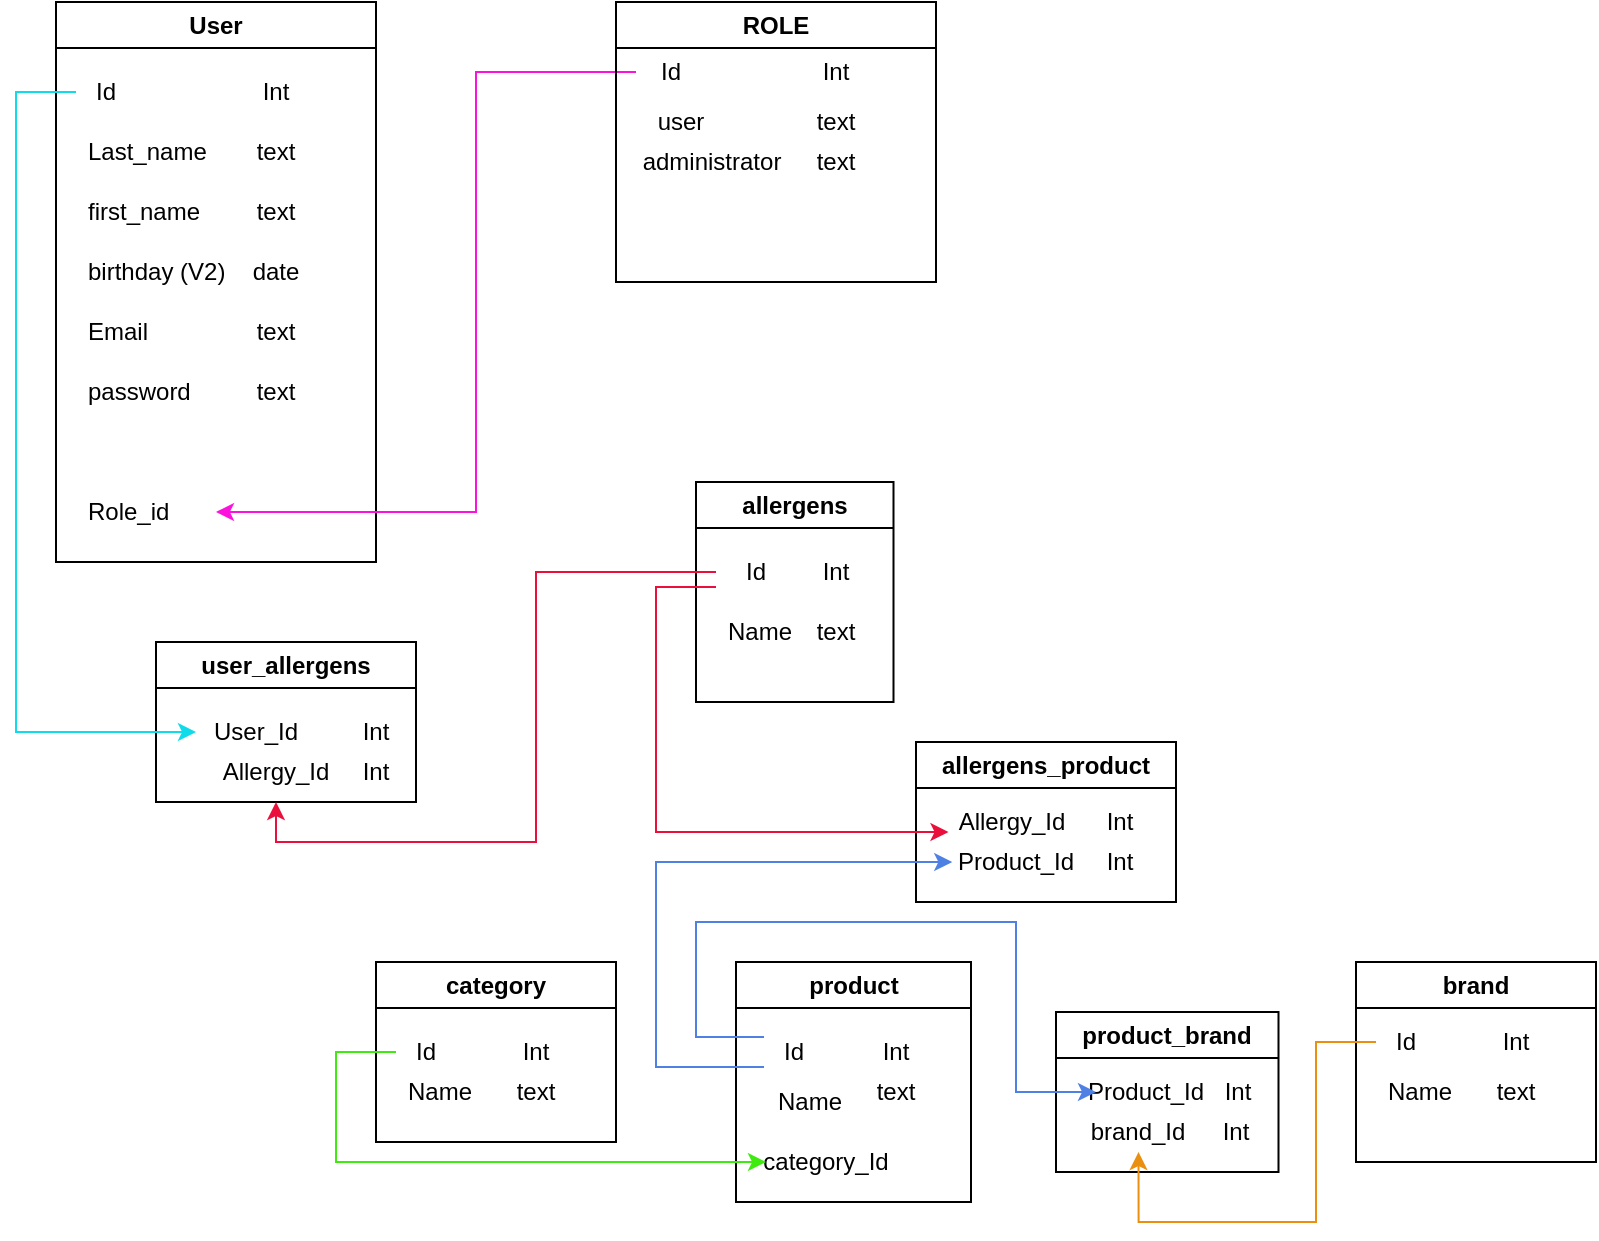 <mxfile>
    <diagram id="XanyXTjEwMcWgTQQvCqA" name="Page-1">
        <mxGraphModel dx="1147" dy="536" grid="1" gridSize="10" guides="1" tooltips="1" connect="1" arrows="1" fold="1" page="1" pageScale="1" pageWidth="827" pageHeight="1169" math="0" shadow="0">
            <root>
                <mxCell id="0"/>
                <mxCell id="1" parent="0"/>
                <mxCell id="2" value="User" style="swimlane;whiteSpace=wrap;html=1;" parent="1" vertex="1">
                    <mxGeometry x="40" y="40" width="160" height="280" as="geometry"/>
                </mxCell>
                <mxCell id="3" value="Last_name" style="text;strokeColor=none;fillColor=none;align=left;verticalAlign=middle;spacingLeft=4;spacingRight=4;overflow=hidden;points=[[0,0.5],[1,0.5]];portConstraint=eastwest;rotatable=0;whiteSpace=wrap;html=1;" parent="2" vertex="1">
                    <mxGeometry x="10" y="60" width="80" height="30" as="geometry"/>
                </mxCell>
                <mxCell id="4" value="first_name" style="text;strokeColor=none;fillColor=none;align=left;verticalAlign=middle;spacingLeft=4;spacingRight=4;overflow=hidden;points=[[0,0.5],[1,0.5]];portConstraint=eastwest;rotatable=0;whiteSpace=wrap;html=1;" parent="2" vertex="1">
                    <mxGeometry x="10" y="90" width="80" height="30" as="geometry"/>
                </mxCell>
                <mxCell id="5" value="birthday (V2)" style="text;strokeColor=none;fillColor=none;align=left;verticalAlign=middle;spacingLeft=4;spacingRight=4;overflow=hidden;points=[[0,0.5],[1,0.5]];portConstraint=eastwest;rotatable=0;whiteSpace=wrap;html=1;" parent="2" vertex="1">
                    <mxGeometry x="10" y="120" width="80" height="30" as="geometry"/>
                </mxCell>
                <mxCell id="6" value="Email" style="text;strokeColor=none;fillColor=none;align=left;verticalAlign=middle;spacingLeft=4;spacingRight=4;overflow=hidden;points=[[0,0.5],[1,0.5]];portConstraint=eastwest;rotatable=0;whiteSpace=wrap;html=1;" parent="2" vertex="1">
                    <mxGeometry x="10" y="150" width="70" height="30" as="geometry"/>
                </mxCell>
                <mxCell id="7" value="password" style="text;strokeColor=none;fillColor=none;align=left;verticalAlign=middle;spacingLeft=4;spacingRight=4;overflow=hidden;points=[[0,0.5],[1,0.5]];portConstraint=eastwest;rotatable=0;whiteSpace=wrap;html=1;" parent="2" vertex="1">
                    <mxGeometry x="10" y="180" width="70" height="30" as="geometry"/>
                </mxCell>
                <mxCell id="8" value="Id" style="text;html=1;strokeColor=none;fillColor=none;align=center;verticalAlign=middle;whiteSpace=wrap;rounded=0;" parent="2" vertex="1">
                    <mxGeometry x="10" y="30" width="30" height="30" as="geometry"/>
                </mxCell>
                <mxCell id="9" value="Int" style="text;html=1;strokeColor=none;fillColor=none;align=center;verticalAlign=middle;whiteSpace=wrap;rounded=0;" parent="2" vertex="1">
                    <mxGeometry x="80" y="30" width="60" height="30" as="geometry"/>
                </mxCell>
                <mxCell id="10" value="text" style="text;html=1;strokeColor=none;fillColor=none;align=center;verticalAlign=middle;whiteSpace=wrap;rounded=0;" parent="2" vertex="1">
                    <mxGeometry x="80" y="60" width="60" height="30" as="geometry"/>
                </mxCell>
                <mxCell id="11" value="text" style="text;html=1;strokeColor=none;fillColor=none;align=center;verticalAlign=middle;whiteSpace=wrap;rounded=0;" parent="2" vertex="1">
                    <mxGeometry x="80" y="90" width="60" height="30" as="geometry"/>
                </mxCell>
                <mxCell id="12" value="date" style="text;html=1;strokeColor=none;fillColor=none;align=center;verticalAlign=middle;whiteSpace=wrap;rounded=0;" parent="2" vertex="1">
                    <mxGeometry x="80" y="120" width="60" height="30" as="geometry"/>
                </mxCell>
                <mxCell id="13" value="text" style="text;html=1;strokeColor=none;fillColor=none;align=center;verticalAlign=middle;whiteSpace=wrap;rounded=0;" parent="2" vertex="1">
                    <mxGeometry x="80" y="150" width="60" height="30" as="geometry"/>
                </mxCell>
                <mxCell id="14" value="text" style="text;html=1;strokeColor=none;fillColor=none;align=center;verticalAlign=middle;whiteSpace=wrap;rounded=0;" parent="2" vertex="1">
                    <mxGeometry x="80" y="180" width="60" height="30" as="geometry"/>
                </mxCell>
                <mxCell id="15" value="Role_id" style="text;strokeColor=none;fillColor=none;align=left;verticalAlign=middle;spacingLeft=4;spacingRight=4;overflow=hidden;points=[[0,0.5],[1,0.5]];portConstraint=eastwest;rotatable=0;whiteSpace=wrap;html=1;" parent="2" vertex="1">
                    <mxGeometry x="10" y="240" width="70" height="30" as="geometry"/>
                </mxCell>
                <mxCell id="16" value="allergens" style="swimlane;whiteSpace=wrap;html=1;" parent="1" vertex="1">
                    <mxGeometry x="360" y="280" width="98.75" height="110" as="geometry"/>
                </mxCell>
                <mxCell id="17" value="Name" style="text;strokeColor=none;fillColor=none;align=left;verticalAlign=middle;spacingLeft=4;spacingRight=4;overflow=hidden;points=[[0,0.5],[1,0.5]];portConstraint=eastwest;rotatable=0;whiteSpace=wrap;html=1;" parent="16" vertex="1">
                    <mxGeometry x="10" y="60" width="80" height="30" as="geometry"/>
                </mxCell>
                <mxCell id="18" value="Id" style="text;html=1;strokeColor=none;fillColor=none;align=center;verticalAlign=middle;whiteSpace=wrap;rounded=0;" parent="16" vertex="1">
                    <mxGeometry x="10" y="30" width="40" height="30" as="geometry"/>
                </mxCell>
                <mxCell id="19" value="Int" style="text;html=1;strokeColor=none;fillColor=none;align=center;verticalAlign=middle;whiteSpace=wrap;rounded=0;" parent="16" vertex="1">
                    <mxGeometry x="40" y="30" width="60" height="30" as="geometry"/>
                </mxCell>
                <mxCell id="20" value="text" style="text;html=1;strokeColor=none;fillColor=none;align=center;verticalAlign=middle;whiteSpace=wrap;rounded=0;" parent="16" vertex="1">
                    <mxGeometry x="40" y="60" width="60" height="30" as="geometry"/>
                </mxCell>
                <mxCell id="21" style="edgeStyle=orthogonalEdgeStyle;rounded=0;orthogonalLoop=1;jettySize=auto;html=1;exitX=0;exitY=0.5;exitDx=0;exitDy=0;strokeColor=#fd12dd;" parent="1" source="25" target="15" edge="1">
                    <mxGeometry relative="1" as="geometry">
                        <Array as="points">
                            <mxPoint x="250" y="75"/>
                            <mxPoint x="250" y="295"/>
                        </Array>
                    </mxGeometry>
                </mxCell>
                <mxCell id="22" value="ROLE" style="swimlane;whiteSpace=wrap;html=1;" parent="1" vertex="1">
                    <mxGeometry x="320" y="40" width="160" height="140" as="geometry"/>
                </mxCell>
                <mxCell id="23" value="user" style="text;html=1;strokeColor=none;fillColor=none;align=center;verticalAlign=middle;whiteSpace=wrap;rounded=0;" parent="22" vertex="1">
                    <mxGeometry x="10" y="50" width="45" height="20" as="geometry"/>
                </mxCell>
                <mxCell id="24" value="administrator" style="text;html=1;strokeColor=none;fillColor=none;align=center;verticalAlign=middle;whiteSpace=wrap;rounded=0;" parent="22" vertex="1">
                    <mxGeometry x="12.5" y="75" width="70" height="10" as="geometry"/>
                </mxCell>
                <mxCell id="25" value="Id" style="text;html=1;strokeColor=none;fillColor=none;align=center;verticalAlign=middle;whiteSpace=wrap;rounded=0;" parent="22" vertex="1">
                    <mxGeometry x="10" y="20" width="35" height="30" as="geometry"/>
                </mxCell>
                <mxCell id="26" value="Int" style="text;html=1;strokeColor=none;fillColor=none;align=center;verticalAlign=middle;whiteSpace=wrap;rounded=0;" parent="22" vertex="1">
                    <mxGeometry x="80" y="20" width="60" height="30" as="geometry"/>
                </mxCell>
                <mxCell id="27" value="text" style="text;html=1;strokeColor=none;fillColor=none;align=center;verticalAlign=middle;whiteSpace=wrap;rounded=0;" parent="22" vertex="1">
                    <mxGeometry x="80" y="45" width="60" height="30" as="geometry"/>
                </mxCell>
                <mxCell id="28" value="text" style="text;html=1;strokeColor=none;fillColor=none;align=center;verticalAlign=middle;whiteSpace=wrap;rounded=0;" parent="22" vertex="1">
                    <mxGeometry x="80" y="65" width="60" height="30" as="geometry"/>
                </mxCell>
                <mxCell id="29" value="category" style="swimlane;whiteSpace=wrap;html=1;startSize=23;" parent="1" vertex="1">
                    <mxGeometry x="200" y="520" width="120" height="90" as="geometry"/>
                </mxCell>
                <mxCell id="30" value="Name" style="text;strokeColor=none;fillColor=none;align=left;verticalAlign=middle;spacingLeft=4;spacingRight=4;overflow=hidden;points=[[0,0.5],[1,0.5]];portConstraint=eastwest;rotatable=0;whiteSpace=wrap;html=1;" parent="29" vertex="1">
                    <mxGeometry x="10" y="50" width="80" height="30" as="geometry"/>
                </mxCell>
                <mxCell id="31" value="Id" style="text;html=1;strokeColor=none;fillColor=none;align=center;verticalAlign=middle;whiteSpace=wrap;rounded=0;" parent="29" vertex="1">
                    <mxGeometry x="10" y="30" width="30" height="30" as="geometry"/>
                </mxCell>
                <mxCell id="32" value="Int" style="text;html=1;strokeColor=none;fillColor=none;align=center;verticalAlign=middle;whiteSpace=wrap;rounded=0;" parent="29" vertex="1">
                    <mxGeometry x="50" y="30" width="60" height="30" as="geometry"/>
                </mxCell>
                <mxCell id="33" value="text" style="text;html=1;strokeColor=none;fillColor=none;align=center;verticalAlign=middle;whiteSpace=wrap;rounded=0;" parent="29" vertex="1">
                    <mxGeometry x="50" y="50" width="60" height="30" as="geometry"/>
                </mxCell>
                <mxCell id="34" value="brand" style="swimlane;whiteSpace=wrap;html=1;startSize=23;" parent="1" vertex="1">
                    <mxGeometry x="690" y="520" width="120" height="100" as="geometry"/>
                </mxCell>
                <mxCell id="35" value="Name" style="text;strokeColor=none;fillColor=none;align=left;verticalAlign=middle;spacingLeft=4;spacingRight=4;overflow=hidden;points=[[0,0.5],[1,0.5]];portConstraint=eastwest;rotatable=0;whiteSpace=wrap;html=1;" parent="34" vertex="1">
                    <mxGeometry x="10" y="50" width="80" height="30" as="geometry"/>
                </mxCell>
                <mxCell id="36" value="Id" style="text;html=1;strokeColor=none;fillColor=none;align=center;verticalAlign=middle;whiteSpace=wrap;rounded=0;" parent="34" vertex="1">
                    <mxGeometry x="10" y="30" width="30" height="20" as="geometry"/>
                </mxCell>
                <mxCell id="37" value="Int" style="text;html=1;strokeColor=none;fillColor=none;align=center;verticalAlign=middle;whiteSpace=wrap;rounded=0;" parent="34" vertex="1">
                    <mxGeometry x="65" y="30" width="30" height="20" as="geometry"/>
                </mxCell>
                <mxCell id="38" value="text" style="text;html=1;strokeColor=none;fillColor=none;align=center;verticalAlign=middle;whiteSpace=wrap;rounded=0;" parent="34" vertex="1">
                    <mxGeometry x="50" y="50" width="60" height="30" as="geometry"/>
                </mxCell>
                <mxCell id="39" value="product" style="swimlane;whiteSpace=wrap;html=1;" parent="1" vertex="1">
                    <mxGeometry x="380" y="520" width="117.5" height="120" as="geometry"/>
                </mxCell>
                <mxCell id="40" value="Name" style="text;strokeColor=none;fillColor=none;align=left;verticalAlign=middle;spacingLeft=4;spacingRight=4;overflow=hidden;points=[[0,0.5],[1,0.5]];portConstraint=eastwest;rotatable=0;whiteSpace=wrap;html=1;" parent="39" vertex="1">
                    <mxGeometry x="15" y="60" width="50" height="20" as="geometry"/>
                </mxCell>
                <mxCell id="41" value="Id" style="text;html=1;strokeColor=none;fillColor=none;align=center;verticalAlign=middle;whiteSpace=wrap;rounded=0;" parent="39" vertex="1">
                    <mxGeometry x="14" y="30" width="30" height="30" as="geometry"/>
                </mxCell>
                <mxCell id="42" value="Int" style="text;html=1;strokeColor=none;fillColor=none;align=center;verticalAlign=middle;whiteSpace=wrap;rounded=0;" parent="39" vertex="1">
                    <mxGeometry x="65" y="30" width="30" height="30" as="geometry"/>
                </mxCell>
                <mxCell id="43" value="text" style="text;html=1;strokeColor=none;fillColor=none;align=center;verticalAlign=middle;whiteSpace=wrap;rounded=0;" parent="39" vertex="1">
                    <mxGeometry x="60" y="50" width="40" height="30" as="geometry"/>
                </mxCell>
                <mxCell id="44" value="category_Id" style="text;html=1;strokeColor=none;fillColor=none;align=center;verticalAlign=middle;whiteSpace=wrap;rounded=0;" parent="39" vertex="1">
                    <mxGeometry x="15" y="90" width="60" height="20" as="geometry"/>
                </mxCell>
                <mxCell id="45" value="user_allergens" style="swimlane;whiteSpace=wrap;html=1;startSize=23;" parent="1" vertex="1">
                    <mxGeometry x="90" y="360" width="130" height="80" as="geometry"/>
                </mxCell>
                <mxCell id="46" value="User_Id" style="text;html=1;strokeColor=none;fillColor=none;align=center;verticalAlign=middle;whiteSpace=wrap;rounded=0;" parent="45" vertex="1">
                    <mxGeometry x="20" y="30" width="60" height="30" as="geometry"/>
                </mxCell>
                <mxCell id="47" value="Allergy_Id" style="text;html=1;strokeColor=none;fillColor=none;align=center;verticalAlign=middle;whiteSpace=wrap;rounded=0;" parent="45" vertex="1">
                    <mxGeometry x="30" y="50" width="60" height="30" as="geometry"/>
                </mxCell>
                <mxCell id="48" value="Int" style="text;html=1;strokeColor=none;fillColor=none;align=center;verticalAlign=middle;whiteSpace=wrap;rounded=0;" parent="45" vertex="1">
                    <mxGeometry x="90" y="35" width="40" height="20" as="geometry"/>
                </mxCell>
                <mxCell id="49" value="Int" style="text;html=1;strokeColor=none;fillColor=none;align=center;verticalAlign=middle;whiteSpace=wrap;rounded=0;" parent="45" vertex="1">
                    <mxGeometry x="90" y="55" width="40" height="20" as="geometry"/>
                </mxCell>
                <mxCell id="50" style="edgeStyle=orthogonalEdgeStyle;rounded=0;orthogonalLoop=1;jettySize=auto;html=1;exitX=0;exitY=0.5;exitDx=0;exitDy=0;strokeColor=#10dbea;" parent="1" source="8" target="46" edge="1">
                    <mxGeometry relative="1" as="geometry">
                        <Array as="points">
                            <mxPoint x="20" y="85"/>
                            <mxPoint x="20" y="405"/>
                        </Array>
                    </mxGeometry>
                </mxCell>
                <mxCell id="51" style="edgeStyle=orthogonalEdgeStyle;rounded=0;orthogonalLoop=1;jettySize=auto;html=1;exitX=0;exitY=0.5;exitDx=0;exitDy=0;strokeColor=#EA103C;" parent="1" source="18" target="47" edge="1">
                    <mxGeometry relative="1" as="geometry">
                        <Array as="points">
                            <mxPoint x="280" y="325"/>
                            <mxPoint x="280" y="460"/>
                            <mxPoint x="150" y="460"/>
                        </Array>
                    </mxGeometry>
                </mxCell>
                <mxCell id="52" style="edgeStyle=orthogonalEdgeStyle;rounded=0;orthogonalLoop=1;jettySize=auto;html=1;exitX=0;exitY=0.5;exitDx=0;exitDy=0;entryX=0;entryY=0.5;entryDx=0;entryDy=0;strokeColor=#3fea10;" parent="1" source="31" target="44" edge="1">
                    <mxGeometry relative="1" as="geometry">
                        <Array as="points">
                            <mxPoint x="180" y="565"/>
                            <mxPoint x="180" y="620"/>
                        </Array>
                    </mxGeometry>
                </mxCell>
                <mxCell id="53" value="allergens_product" style="swimlane;whiteSpace=wrap;html=1;startSize=23;" parent="1" vertex="1">
                    <mxGeometry x="470" y="410" width="130" height="80" as="geometry"/>
                </mxCell>
                <mxCell id="54" value="Allergy_Id" style="text;html=1;strokeColor=none;fillColor=none;align=center;verticalAlign=middle;whiteSpace=wrap;rounded=0;" parent="53" vertex="1">
                    <mxGeometry x="16.25" y="30" width="63.75" height="20" as="geometry"/>
                </mxCell>
                <mxCell id="55" value="Product_Id" style="text;html=1;strokeColor=none;fillColor=none;align=center;verticalAlign=middle;whiteSpace=wrap;rounded=0;" parent="53" vertex="1">
                    <mxGeometry x="18.13" y="50" width="63.75" height="20" as="geometry"/>
                </mxCell>
                <mxCell id="56" value="Int" style="text;html=1;strokeColor=none;fillColor=none;align=center;verticalAlign=middle;whiteSpace=wrap;rounded=0;" parent="53" vertex="1">
                    <mxGeometry x="81.88" y="30" width="40" height="20" as="geometry"/>
                </mxCell>
                <mxCell id="57" value="Int" style="text;html=1;strokeColor=none;fillColor=none;align=center;verticalAlign=middle;whiteSpace=wrap;rounded=0;" parent="53" vertex="1">
                    <mxGeometry x="81.88" y="50" width="40" height="20" as="geometry"/>
                </mxCell>
                <mxCell id="58" value="product_brand" style="swimlane;whiteSpace=wrap;html=1;startSize=23;" parent="1" vertex="1">
                    <mxGeometry x="540" y="545" width="111.25" height="80" as="geometry"/>
                </mxCell>
                <mxCell id="59" value="Product_Id" style="text;html=1;strokeColor=none;fillColor=none;align=center;verticalAlign=middle;whiteSpace=wrap;rounded=0;" parent="58" vertex="1">
                    <mxGeometry x="20" y="30" width="50" height="20" as="geometry"/>
                </mxCell>
                <mxCell id="60" value="brand_Id" style="text;html=1;strokeColor=none;fillColor=none;align=center;verticalAlign=middle;whiteSpace=wrap;rounded=0;" parent="58" vertex="1">
                    <mxGeometry x="11.25" y="50" width="60" height="20" as="geometry"/>
                </mxCell>
                <mxCell id="61" value="Int" style="text;html=1;strokeColor=none;fillColor=none;align=center;verticalAlign=middle;whiteSpace=wrap;rounded=0;" parent="58" vertex="1">
                    <mxGeometry x="71.25" y="30" width="40" height="20" as="geometry"/>
                </mxCell>
                <mxCell id="62" value="Int" style="text;html=1;strokeColor=none;fillColor=none;align=center;verticalAlign=middle;whiteSpace=wrap;rounded=0;" parent="58" vertex="1">
                    <mxGeometry x="70" y="50" width="40" height="20" as="geometry"/>
                </mxCell>
                <mxCell id="63" style="edgeStyle=orthogonalEdgeStyle;rounded=0;orthogonalLoop=1;jettySize=auto;html=1;exitX=0;exitY=0.5;exitDx=0;exitDy=0;entryX=0.5;entryY=1;entryDx=0;entryDy=0;strokeColor=#ea8f10;" parent="1" source="36" target="60" edge="1">
                    <mxGeometry relative="1" as="geometry">
                        <Array as="points">
                            <mxPoint x="670" y="560"/>
                            <mxPoint x="670" y="650"/>
                            <mxPoint x="581" y="650"/>
                        </Array>
                    </mxGeometry>
                </mxCell>
                <mxCell id="64" style="edgeStyle=orthogonalEdgeStyle;rounded=0;orthogonalLoop=1;jettySize=auto;html=1;exitX=0;exitY=0.25;exitDx=0;exitDy=0;entryX=0;entryY=0.5;entryDx=0;entryDy=0;strokeColor=#4F80E3;" parent="1" source="41" target="59" edge="1">
                    <mxGeometry relative="1" as="geometry">
                        <Array as="points">
                            <mxPoint x="360" y="558"/>
                            <mxPoint x="360" y="500"/>
                            <mxPoint x="520" y="500"/>
                            <mxPoint x="520" y="585"/>
                        </Array>
                    </mxGeometry>
                </mxCell>
                <mxCell id="65" style="edgeStyle=orthogonalEdgeStyle;rounded=0;orthogonalLoop=1;jettySize=auto;html=1;exitX=0;exitY=0.75;exitDx=0;exitDy=0;entryX=0;entryY=0.5;entryDx=0;entryDy=0;strokeColor=#4F80E3;fillColor=#dae8fc;gradientColor=#7ea6e0;" parent="1" source="41" target="55" edge="1">
                    <mxGeometry relative="1" as="geometry">
                        <Array as="points">
                            <mxPoint x="340" y="573"/>
                            <mxPoint x="340" y="470"/>
                        </Array>
                    </mxGeometry>
                </mxCell>
                <mxCell id="66" style="edgeStyle=orthogonalEdgeStyle;rounded=0;orthogonalLoop=1;jettySize=auto;html=1;exitX=0;exitY=0.75;exitDx=0;exitDy=0;entryX=0;entryY=0.75;entryDx=0;entryDy=0;strokeColor=#EA103C;" parent="1" source="18" target="54" edge="1">
                    <mxGeometry relative="1" as="geometry">
                        <Array as="points">
                            <mxPoint x="340" y="333"/>
                            <mxPoint x="340" y="455"/>
                        </Array>
                    </mxGeometry>
                </mxCell>
            </root>
        </mxGraphModel>
    </diagram>
</mxfile>